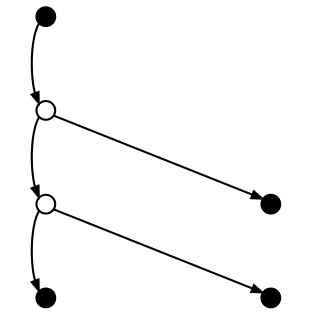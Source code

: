 digraph G {
	ratio=1;
	center = true;
	edge [arrowsize=.5, weight=.1, fontsize=8];
	node [label="",shape=circle,height=0.12,width=0.12,fontsize=1];
	a->b;
	b->a [color=transparent];
	b->c;
	c->b [color=transparent];
	c->d;
	d->c [color=transparent];
	b->e;
	c->f;
	
	a [color="black", style=filled];
	d [color="black", style=filled];
	e [color="black", style=filled];
	f [color="black", style=filled];

}